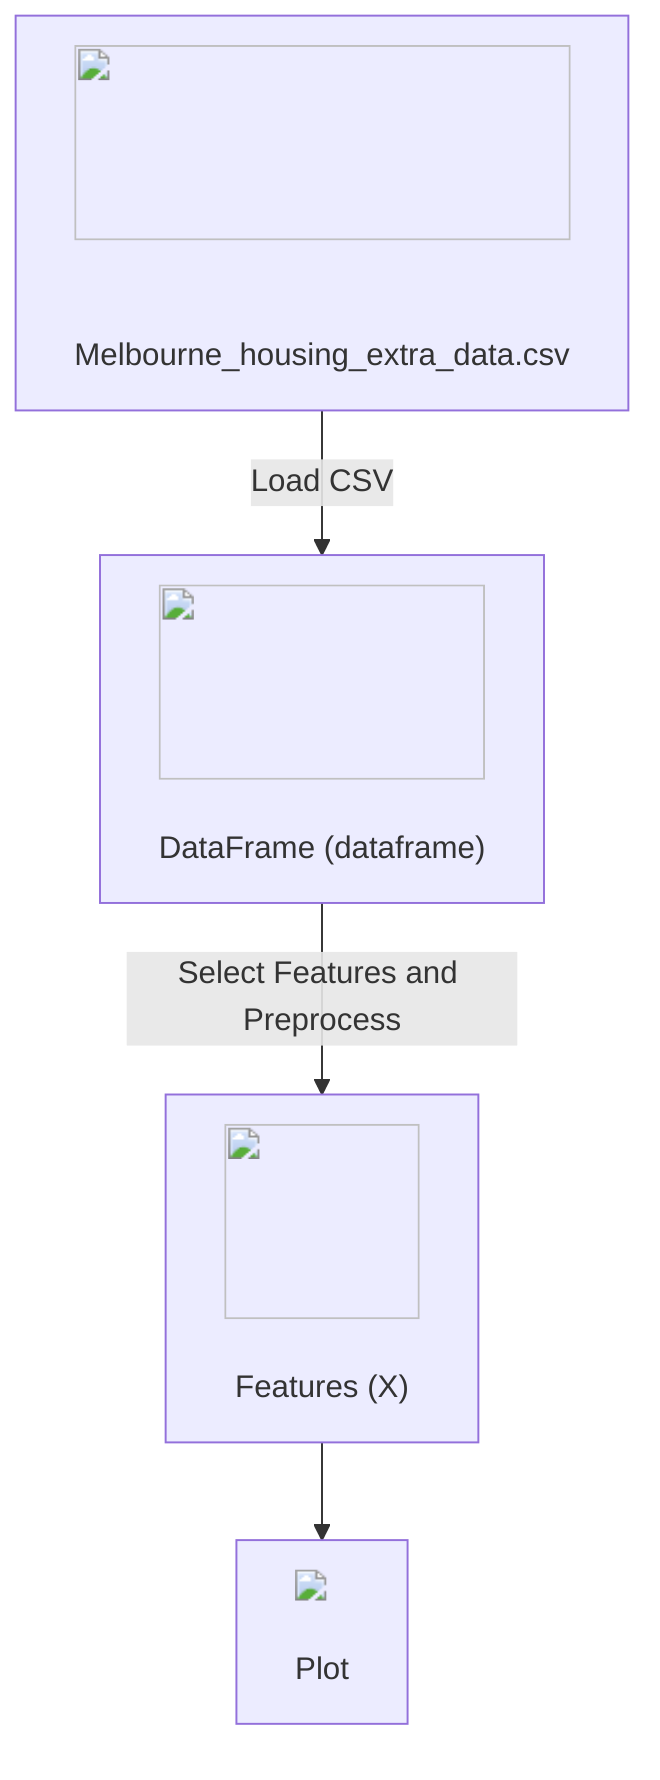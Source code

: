 flowchart TD
    A["<img src='icons/file.svg' width=100 height=100/> <br/> Melbourne_housing_extra_data.csv"] --> |"Load CSV"| B["<img src='icons/table.svg' width=100 height=100/> <br/> DataFrame (dataframe)"]
    B --> |"Select Features and Preprocess"| C["<img src='icons/column_split.svg' width=100 height=100/> <br/> Features (X)"]
    C --> D["<img src='dummy_plots/barplot_template.svg'/> <br/> Plot"]
